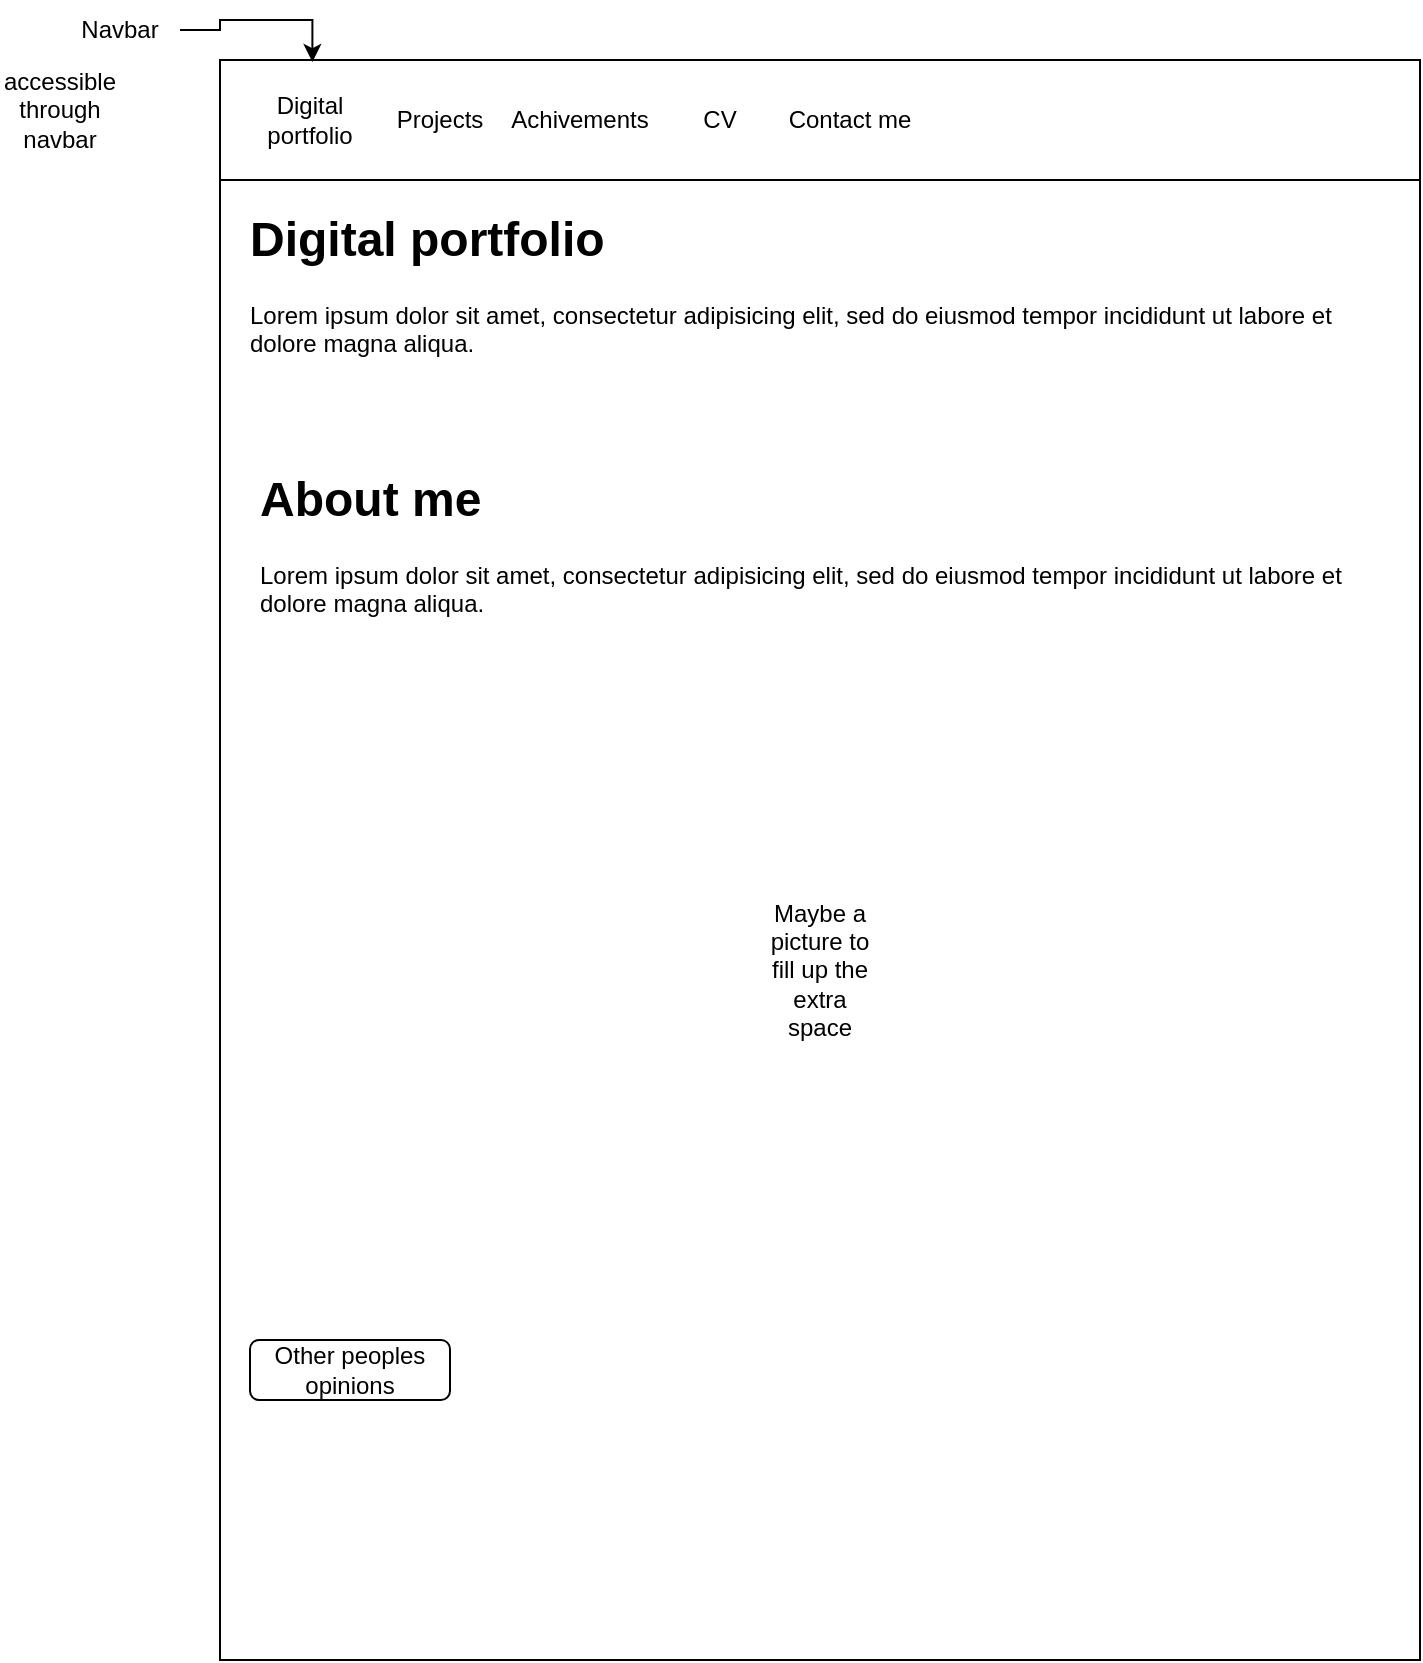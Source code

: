 <mxfile version="24.1.0" type="onedrive" pages="8">
  <diagram name="Home page" id="H0JFWsw6qyT5gd8sOpfj">
    <mxGraphModel grid="1" page="1" gridSize="10" guides="1" tooltips="1" connect="1" arrows="1" fold="1" pageScale="1" pageWidth="827" pageHeight="1169" math="0" shadow="0">
      <root>
        <mxCell id="0" />
        <mxCell id="1" parent="0" />
        <mxCell id="6fQOFusec5e5Vv1kCgWO-1" value="" style="rounded=0;whiteSpace=wrap;html=1;" vertex="1" parent="1">
          <mxGeometry x="120" y="40" width="600" height="800" as="geometry" />
        </mxCell>
        <mxCell id="6fQOFusec5e5Vv1kCgWO-2" value="" style="rounded=0;whiteSpace=wrap;html=1;" vertex="1" parent="1">
          <mxGeometry x="120" y="40" width="600" height="60" as="geometry" />
        </mxCell>
        <mxCell id="6fQOFusec5e5Vv1kCgWO-3" value="Navbar" style="text;html=1;align=center;verticalAlign=middle;whiteSpace=wrap;rounded=0;" vertex="1" parent="1">
          <mxGeometry x="40" y="10" width="60" height="30" as="geometry" />
        </mxCell>
        <mxCell id="6fQOFusec5e5Vv1kCgWO-4" style="edgeStyle=orthogonalEdgeStyle;rounded=0;orthogonalLoop=1;jettySize=auto;html=1;entryX=0.077;entryY=0.017;entryDx=0;entryDy=0;entryPerimeter=0;" edge="1" parent="1" source="6fQOFusec5e5Vv1kCgWO-3" target="6fQOFusec5e5Vv1kCgWO-2">
          <mxGeometry relative="1" as="geometry" />
        </mxCell>
        <mxCell id="6fQOFusec5e5Vv1kCgWO-5" value="Digital portfolio" style="text;html=1;align=center;verticalAlign=middle;whiteSpace=wrap;rounded=0;" vertex="1" parent="1">
          <mxGeometry x="130" y="50" width="70" height="40" as="geometry" />
        </mxCell>
        <mxCell id="6fQOFusec5e5Vv1kCgWO-6" value="Projects" style="text;html=1;align=center;verticalAlign=middle;whiteSpace=wrap;rounded=0;" vertex="1" parent="1">
          <mxGeometry x="200" y="55" width="60" height="30" as="geometry" />
        </mxCell>
        <mxCell id="6fQOFusec5e5Vv1kCgWO-7" value="&lt;h1&gt;Digital portfolio&lt;/h1&gt;&lt;p&gt;Lorem ipsum dolor sit amet, consectetur adipisicing elit, sed do eiusmod tempor incididunt ut labore et dolore magna aliqua.&lt;/p&gt;" style="text;html=1;spacing=5;spacingTop=-20;whiteSpace=wrap;overflow=hidden;rounded=0;" vertex="1" parent="1">
          <mxGeometry x="130" y="110" width="580" height="80" as="geometry" />
        </mxCell>
        <mxCell id="6fQOFusec5e5Vv1kCgWO-8" value="&lt;h1&gt;About me&lt;/h1&gt;&lt;p&gt;Lorem ipsum dolor sit amet, consectetur adipisicing elit, sed do eiusmod tempor incididunt ut labore et dolore magna aliqua.&lt;/p&gt;" style="text;html=1;spacing=5;spacingTop=-20;whiteSpace=wrap;overflow=hidden;rounded=0;" vertex="1" parent="1">
          <mxGeometry x="135" y="240" width="565" height="590" as="geometry" />
        </mxCell>
        <mxCell id="6fQOFusec5e5Vv1kCgWO-9" value="Achivements" style="text;html=1;align=center;verticalAlign=middle;whiteSpace=wrap;rounded=0;" vertex="1" parent="1">
          <mxGeometry x="270" y="55" width="60" height="30" as="geometry" />
        </mxCell>
        <mxCell id="6fQOFusec5e5Vv1kCgWO-10" value="Maybe a picture to fill up the extra space" style="text;html=1;align=center;verticalAlign=middle;whiteSpace=wrap;rounded=0;" vertex="1" parent="1">
          <mxGeometry x="390" y="480" width="60" height="30" as="geometry" />
        </mxCell>
        <mxCell id="z0rmG5PM2gisZ1jMdwMb-1" value="accessible through navbar" style="text;html=1;align=center;verticalAlign=middle;whiteSpace=wrap;rounded=0;" vertex="1" parent="1">
          <mxGeometry x="10" y="50" width="60" height="30" as="geometry" />
        </mxCell>
        <mxCell id="pJcz4lizD-A123Z8QX_6-1" value="CV" style="text;html=1;align=center;verticalAlign=middle;whiteSpace=wrap;rounded=0;" vertex="1" parent="1">
          <mxGeometry x="340" y="55" width="60" height="30" as="geometry" />
        </mxCell>
        <mxCell id="pJcz4lizD-A123Z8QX_6-3" value="Contact me" style="text;html=1;align=center;verticalAlign=middle;whiteSpace=wrap;rounded=0;" vertex="1" parent="1">
          <mxGeometry x="400" y="55" width="70" height="30" as="geometry" />
        </mxCell>
        <mxCell id="4WYHtfciX5y88jkFNJDa-1" value="Other peoples opinions" style="rounded=1;whiteSpace=wrap;html=1;" vertex="1" parent="1">
          <mxGeometry x="135" y="680" width="100" height="30" as="geometry" />
        </mxCell>
      </root>
    </mxGraphModel>
  </diagram>
  <diagram id="7B4Ri-TWpkeckjfqWmYm" name="Projects">
    <mxGraphModel grid="1" page="1" gridSize="10" guides="1" tooltips="1" connect="1" arrows="1" fold="1" pageScale="1" pageWidth="827" pageHeight="1169" math="0" shadow="0">
      <root>
        <mxCell id="0" />
        <mxCell id="1" parent="0" />
        <mxCell id="HNWELWuDXzUBdMOrHu-V-1" value="" style="rounded=0;whiteSpace=wrap;html=1;" vertex="1" parent="1">
          <mxGeometry x="120" y="40" width="600" height="800" as="geometry" />
        </mxCell>
        <mxCell id="HNWELWuDXzUBdMOrHu-V-2" value="" style="rounded=0;whiteSpace=wrap;html=1;" vertex="1" parent="1">
          <mxGeometry x="120" y="40" width="600" height="60" as="geometry" />
        </mxCell>
        <mxCell id="HNWELWuDXzUBdMOrHu-V-3" value="Digital portfolio" style="text;html=1;align=center;verticalAlign=middle;whiteSpace=wrap;rounded=0;" vertex="1" parent="1">
          <mxGeometry x="130" y="50" width="70" height="40" as="geometry" />
        </mxCell>
        <mxCell id="HNWELWuDXzUBdMOrHu-V-4" value="Projects" style="text;html=1;align=center;verticalAlign=middle;whiteSpace=wrap;rounded=0;" vertex="1" parent="1">
          <mxGeometry x="200" y="55" width="60" height="30" as="geometry" />
        </mxCell>
        <mxCell id="HNWELWuDXzUBdMOrHu-V-7" value="Achivements" style="text;html=1;align=center;verticalAlign=middle;whiteSpace=wrap;rounded=0;" vertex="1" parent="1">
          <mxGeometry x="270" y="55" width="60" height="30" as="geometry" />
        </mxCell>
        <mxCell id="HNWELWuDXzUBdMOrHu-V-8" value="&lt;h1&gt;Projects&lt;/h1&gt;&lt;p&gt;Lorem ipsum dolor sit amet, consectetur adipisicing elit, sed do eiusmod tempor incididunt ut labore et dolore magna aliqua.&lt;/p&gt;" style="text;html=1;spacing=5;spacingTop=-20;whiteSpace=wrap;overflow=hidden;rounded=0;" vertex="1" parent="1">
          <mxGeometry x="130" y="110" width="580" height="120" as="geometry" />
        </mxCell>
        <mxCell id="HNWELWuDXzUBdMOrHu-V-10" value="list of projects" style="rounded=0;whiteSpace=wrap;html=1;" vertex="1" parent="1">
          <mxGeometry x="130" y="200" width="580" height="190" as="geometry" />
        </mxCell>
        <mxCell id="HNWELWuDXzUBdMOrHu-V-11" value="&lt;h1&gt;Previous projects&lt;/h1&gt;&lt;p&gt;Lorem ipsum dolor sit amet, consectetur adipisicing elit, sed do eiusmod tempor incididunt ut labore et dolore magna aliqua.&lt;/p&gt;" style="text;html=1;spacing=5;spacingTop=-20;whiteSpace=wrap;overflow=hidden;rounded=0;" vertex="1" parent="1">
          <mxGeometry x="130" y="400" width="580" height="120" as="geometry" />
        </mxCell>
        <mxCell id="HNWELWuDXzUBdMOrHu-V-12" value="list of previous projects" style="rounded=0;whiteSpace=wrap;html=1;" vertex="1" parent="1">
          <mxGeometry x="130" y="490" width="580" height="190" as="geometry" />
        </mxCell>
        <mxCell id="HNWELWuDXzUBdMOrHu-V-13" value="Other things i have done" style="rounded=1;whiteSpace=wrap;html=1;" vertex="1" parent="1">
          <mxGeometry x="130" y="700" width="110" height="40" as="geometry" />
        </mxCell>
        <mxCell id="oOk0__zEedUFGOvq3L6s-1" value="accessible through navbar" style="text;html=1;align=center;verticalAlign=middle;whiteSpace=wrap;rounded=0;" vertex="1" parent="1">
          <mxGeometry x="10" y="10" width="60" height="30" as="geometry" />
        </mxCell>
        <mxCell id="_iOm_htQO-yiUIlJLO6D-1" value="CV" style="text;html=1;align=center;verticalAlign=middle;whiteSpace=wrap;rounded=0;" vertex="1" parent="1">
          <mxGeometry x="340" y="55" width="60" height="30" as="geometry" />
        </mxCell>
        <mxCell id="_iOm_htQO-yiUIlJLO6D-2" value="Contact me" style="text;html=1;align=center;verticalAlign=middle;whiteSpace=wrap;rounded=0;" vertex="1" parent="1">
          <mxGeometry x="400" y="55" width="70" height="30" as="geometry" />
        </mxCell>
      </root>
    </mxGraphModel>
  </diagram>
  <diagram id="E25MrYj6uRg3F80asFBi" name="Achievements">
    <mxGraphModel grid="1" page="1" gridSize="10" guides="1" tooltips="1" connect="1" arrows="1" fold="1" pageScale="1" pageWidth="827" pageHeight="1169" math="0" shadow="0">
      <root>
        <mxCell id="0" />
        <mxCell id="1" parent="0" />
        <mxCell id="YNNf35UfLCYsJKJljjRa-1" value="" style="rounded=0;whiteSpace=wrap;html=1;" vertex="1" parent="1">
          <mxGeometry x="120" y="40" width="600" height="800" as="geometry" />
        </mxCell>
        <mxCell id="YNNf35UfLCYsJKJljjRa-2" value="" style="rounded=0;whiteSpace=wrap;html=1;" vertex="1" parent="1">
          <mxGeometry x="120" y="40" width="600" height="60" as="geometry" />
        </mxCell>
        <mxCell id="YNNf35UfLCYsJKJljjRa-3" value="Digital portfolio" style="text;html=1;align=center;verticalAlign=middle;whiteSpace=wrap;rounded=0;" vertex="1" parent="1">
          <mxGeometry x="130" y="50" width="70" height="40" as="geometry" />
        </mxCell>
        <mxCell id="YNNf35UfLCYsJKJljjRa-4" value="Projects" style="text;html=1;align=center;verticalAlign=middle;whiteSpace=wrap;rounded=0;" vertex="1" parent="1">
          <mxGeometry x="200" y="55" width="60" height="30" as="geometry" />
        </mxCell>
        <mxCell id="YNNf35UfLCYsJKJljjRa-7" value="Achievements" style="text;html=1;align=center;verticalAlign=middle;whiteSpace=wrap;rounded=0;" vertex="1" parent="1">
          <mxGeometry x="270" y="55" width="60" height="30" as="geometry" />
        </mxCell>
        <mxCell id="YNNf35UfLCYsJKJljjRa-8" value="&lt;h1&gt;Achievements&lt;/h1&gt;&lt;p&gt;Lorem ipsum dolor sit amet, consectetur adipisicing elit, sed do eiusmod tempor incididunt ut labore et dolore magna aliqua.&lt;/p&gt;" style="text;html=1;spacing=5;spacingTop=-20;whiteSpace=wrap;overflow=hidden;rounded=0;" vertex="1" parent="1">
          <mxGeometry x="130" y="110" width="580" height="80" as="geometry" />
        </mxCell>
        <mxCell id="YNNf35UfLCYsJKJljjRa-9" value="list of achievements?" style="rounded=0;whiteSpace=wrap;html=1;" vertex="1" parent="1">
          <mxGeometry x="130" y="200" width="580" height="200" as="geometry" />
        </mxCell>
        <mxCell id="YNNf35UfLCYsJKJljjRa-10" value="&lt;h1&gt;Best achievements&lt;/h1&gt;&lt;p&gt;Lorem ipsum dolor sit amet, consectetur adipisicing elit, sed do eiusmod tempor incididunt ut labore et dolore magna aliqua.&lt;/p&gt;" style="text;html=1;spacing=5;spacingTop=-20;whiteSpace=wrap;overflow=hidden;rounded=0;" vertex="1" parent="1">
          <mxGeometry x="130" y="410" width="580" height="90" as="geometry" />
        </mxCell>
        <mxCell id="YNNf35UfLCYsJKJljjRa-11" value="List of best achievements" style="rounded=0;whiteSpace=wrap;html=1;" vertex="1" parent="1">
          <mxGeometry x="130" y="500" width="300" height="330" as="geometry" />
        </mxCell>
        <mxCell id="YNNf35UfLCYsJKJljjRa-12" value="Photo to accommodate them" style="rounded=0;whiteSpace=wrap;html=1;" vertex="1" parent="1">
          <mxGeometry x="430" y="500" width="280" height="330" as="geometry" />
        </mxCell>
        <mxCell id="Df2kNoTLUnzHn91AGPmJ-1" value="accessible through navbar" style="text;html=1;align=center;verticalAlign=middle;whiteSpace=wrap;rounded=0;" vertex="1" parent="1">
          <mxGeometry x="10" y="10" width="60" height="30" as="geometry" />
        </mxCell>
        <mxCell id="SMtuCb2Jp1OeVl84U8Bg-1" value="CV" style="text;html=1;align=center;verticalAlign=middle;whiteSpace=wrap;rounded=0;" vertex="1" parent="1">
          <mxGeometry x="340" y="55" width="60" height="30" as="geometry" />
        </mxCell>
        <mxCell id="SMtuCb2Jp1OeVl84U8Bg-2" value="Contact me" style="text;html=1;align=center;verticalAlign=middle;whiteSpace=wrap;rounded=0;" vertex="1" parent="1">
          <mxGeometry x="400" y="55" width="70" height="30" as="geometry" />
        </mxCell>
      </root>
    </mxGraphModel>
  </diagram>
  <diagram id="shNT5wzNUzPD10DvMi2M" name="Others opinions">
    <mxGraphModel grid="1" page="1" gridSize="10" guides="1" tooltips="1" connect="1" arrows="1" fold="1" pageScale="1" pageWidth="827" pageHeight="1169" math="0" shadow="0">
      <root>
        <mxCell id="0" />
        <mxCell id="1" parent="0" />
        <mxCell id="klEsJGutoocKlbXs9BPt-1" value="" style="rounded=0;whiteSpace=wrap;html=1;" vertex="1" parent="1">
          <mxGeometry x="120" y="40" width="600" height="800" as="geometry" />
        </mxCell>
        <mxCell id="klEsJGutoocKlbXs9BPt-2" value="" style="rounded=0;whiteSpace=wrap;html=1;" vertex="1" parent="1">
          <mxGeometry x="120" y="40" width="600" height="60" as="geometry" />
        </mxCell>
        <mxCell id="klEsJGutoocKlbXs9BPt-3" value="Digital portfolio" style="text;html=1;align=center;verticalAlign=middle;whiteSpace=wrap;rounded=0;" vertex="1" parent="1">
          <mxGeometry x="130" y="50" width="70" height="40" as="geometry" />
        </mxCell>
        <mxCell id="klEsJGutoocKlbXs9BPt-4" value="Projects" style="text;html=1;align=center;verticalAlign=middle;whiteSpace=wrap;rounded=0;" vertex="1" parent="1">
          <mxGeometry x="200" y="55" width="60" height="30" as="geometry" />
        </mxCell>
        <mxCell id="klEsJGutoocKlbXs9BPt-7" value="Achivements" style="text;html=1;align=center;verticalAlign=middle;whiteSpace=wrap;rounded=0;" vertex="1" parent="1">
          <mxGeometry x="270" y="55" width="60" height="30" as="geometry" />
        </mxCell>
        <mxCell id="klEsJGutoocKlbXs9BPt-8" value="Accessible though home page about me section" style="text;html=1;align=center;verticalAlign=middle;whiteSpace=wrap;rounded=0;" vertex="1" parent="1">
          <mxGeometry x="10" y="40" width="60" height="30" as="geometry" />
        </mxCell>
        <mxCell id="klEsJGutoocKlbXs9BPt-9" value="&lt;h1&gt;Others opinions&lt;/h1&gt;&lt;p&gt;Lorem ipsum dolor sit amet, consectetur adipisicing elit, sed do eiusmod tempor incididunt ut labore et dolore magna aliqua.&lt;/p&gt;" style="text;html=1;spacing=5;spacingTop=-20;whiteSpace=wrap;overflow=hidden;rounded=0;" vertex="1" parent="1">
          <mxGeometry x="130" y="110" width="580" height="120" as="geometry" />
        </mxCell>
        <mxCell id="A1d80M58ALQzk7j1i1vq-1" value="CV" style="text;html=1;align=center;verticalAlign=middle;whiteSpace=wrap;rounded=0;" vertex="1" parent="1">
          <mxGeometry x="340" y="55" width="60" height="30" as="geometry" />
        </mxCell>
        <mxCell id="A1d80M58ALQzk7j1i1vq-2" value="Contact me" style="text;html=1;align=center;verticalAlign=middle;whiteSpace=wrap;rounded=0;" vertex="1" parent="1">
          <mxGeometry x="400" y="55" width="70" height="30" as="geometry" />
        </mxCell>
        <mxCell id="IOcWOS82kZU84J191ioJ-1" value="" style="rounded=0;whiteSpace=wrap;html=1;" vertex="1" parent="1">
          <mxGeometry x="130" y="210" width="580" height="620" as="geometry" />
        </mxCell>
        <mxCell id="MyJVzi7zvDxrogMsD30Q-1" value="(Insert name here)" style="rounded=0;whiteSpace=wrap;html=1;" vertex="1" parent="1">
          <mxGeometry x="140" y="230" width="90" height="90" as="geometry" />
        </mxCell>
        <mxCell id="MyJVzi7zvDxrogMsD30Q-2" value="Said that: (Whatever they said)" style="rounded=0;whiteSpace=wrap;html=1;" vertex="1" parent="1">
          <mxGeometry x="230" y="230" width="470" height="90" as="geometry" />
        </mxCell>
        <mxCell id="MyJVzi7zvDxrogMsD30Q-3" value="(Insert name here)" style="rounded=0;whiteSpace=wrap;html=1;" vertex="1" parent="1">
          <mxGeometry x="140" y="330" width="90" height="60" as="geometry" />
        </mxCell>
        <mxCell id="MyJVzi7zvDxrogMsD30Q-4" value="Said that: (Whatever they said)" style="rounded=0;whiteSpace=wrap;html=1;" vertex="1" parent="1">
          <mxGeometry x="230" y="330" width="470" height="60" as="geometry" />
        </mxCell>
        <mxCell id="MyJVzi7zvDxrogMsD30Q-5" value="(Insert name here)" style="rounded=0;whiteSpace=wrap;html=1;" vertex="1" parent="1">
          <mxGeometry x="140" y="400" width="90" height="60" as="geometry" />
        </mxCell>
        <mxCell id="MyJVzi7zvDxrogMsD30Q-6" value="Said that: (Whatever they said)" style="rounded=0;whiteSpace=wrap;html=1;" vertex="1" parent="1">
          <mxGeometry x="230" y="400" width="470" height="60" as="geometry" />
        </mxCell>
        <mxCell id="MyJVzi7zvDxrogMsD30Q-7" value="(Insert name here)" style="rounded=0;whiteSpace=wrap;html=1;" vertex="1" parent="1">
          <mxGeometry x="140" y="470" width="90" height="60" as="geometry" />
        </mxCell>
        <mxCell id="MyJVzi7zvDxrogMsD30Q-8" value="Said that: (Whatever they said)" style="rounded=0;whiteSpace=wrap;html=1;" vertex="1" parent="1">
          <mxGeometry x="230" y="470" width="470" height="60" as="geometry" />
        </mxCell>
        <mxCell id="MyJVzi7zvDxrogMsD30Q-9" value="(Insert name here)" style="rounded=0;whiteSpace=wrap;html=1;" vertex="1" parent="1">
          <mxGeometry x="140" y="540" width="90" height="60" as="geometry" />
        </mxCell>
        <mxCell id="MyJVzi7zvDxrogMsD30Q-10" value="Said that: (Whatever they said)" style="rounded=0;whiteSpace=wrap;html=1;" vertex="1" parent="1">
          <mxGeometry x="230" y="540" width="470" height="60" as="geometry" />
        </mxCell>
        <mxCell id="MyJVzi7zvDxrogMsD30Q-11" value="(Insert name here)" style="rounded=0;whiteSpace=wrap;html=1;" vertex="1" parent="1">
          <mxGeometry x="140" y="610" width="90" height="60" as="geometry" />
        </mxCell>
        <mxCell id="MyJVzi7zvDxrogMsD30Q-12" value="Said that: (Whatever they said)" style="rounded=0;whiteSpace=wrap;html=1;" vertex="1" parent="1">
          <mxGeometry x="230" y="610" width="470" height="60" as="geometry" />
        </mxCell>
        <mxCell id="MyJVzi7zvDxrogMsD30Q-13" value="(Insert name here)" style="rounded=0;whiteSpace=wrap;html=1;" vertex="1" parent="1">
          <mxGeometry x="140" y="680" width="90" height="60" as="geometry" />
        </mxCell>
        <mxCell id="MyJVzi7zvDxrogMsD30Q-14" value="Said that: (Whatever they said)" style="rounded=0;whiteSpace=wrap;html=1;" vertex="1" parent="1">
          <mxGeometry x="230" y="680" width="470" height="60" as="geometry" />
        </mxCell>
        <mxCell id="MyJVzi7zvDxrogMsD30Q-15" value="(Insert name here)" style="rounded=0;whiteSpace=wrap;html=1;" vertex="1" parent="1">
          <mxGeometry x="140" y="750" width="90" height="60" as="geometry" />
        </mxCell>
        <mxCell id="MyJVzi7zvDxrogMsD30Q-16" value="Said that: (Whatever they said)" style="rounded=0;whiteSpace=wrap;html=1;" vertex="1" parent="1">
          <mxGeometry x="230" y="750" width="470" height="60" as="geometry" />
        </mxCell>
        <mxCell id="MyJVzi7zvDxrogMsD30Q-17" value="Size of text boxes may differ" style="text;html=1;align=center;verticalAlign=middle;whiteSpace=wrap;rounded=0;fontSize=16;" vertex="1" parent="1">
          <mxGeometry x="40" y="415" width="60" height="30" as="geometry" />
        </mxCell>
      </root>
    </mxGraphModel>
  </diagram>
  <diagram id="m0AlB-9DRk82bGDBVhSX" name="Core skills">
    <mxGraphModel grid="1" page="1" gridSize="10" guides="1" tooltips="1" connect="1" arrows="1" fold="1" pageScale="1" pageWidth="827" pageHeight="1169" math="0" shadow="0">
      <root>
        <mxCell id="0" />
        <mxCell id="1" parent="0" />
        <mxCell id="XEKGnTLU4d9WvcAFb3hQ-1" value="" style="rounded=0;whiteSpace=wrap;html=1;" vertex="1" parent="1">
          <mxGeometry x="120" y="40" width="600" height="800" as="geometry" />
        </mxCell>
        <mxCell id="XEKGnTLU4d9WvcAFb3hQ-2" value="" style="rounded=0;whiteSpace=wrap;html=1;" vertex="1" parent="1">
          <mxGeometry x="120" y="40" width="600" height="60" as="geometry" />
        </mxCell>
        <mxCell id="XEKGnTLU4d9WvcAFb3hQ-3" value="Digital portfolio" style="text;html=1;align=center;verticalAlign=middle;whiteSpace=wrap;rounded=0;" vertex="1" parent="1">
          <mxGeometry x="130" y="50" width="70" height="40" as="geometry" />
        </mxCell>
        <mxCell id="XEKGnTLU4d9WvcAFb3hQ-4" value="Projects" style="text;html=1;align=center;verticalAlign=middle;whiteSpace=wrap;rounded=0;" vertex="1" parent="1">
          <mxGeometry x="200" y="55" width="60" height="30" as="geometry" />
        </mxCell>
        <mxCell id="XEKGnTLU4d9WvcAFb3hQ-7" value="Achivements" style="text;html=1;align=center;verticalAlign=middle;whiteSpace=wrap;rounded=0;" vertex="1" parent="1">
          <mxGeometry x="270" y="55" width="60" height="30" as="geometry" />
        </mxCell>
        <mxCell id="o_EvZjegwon94S4_urSA-1" value="&lt;h1&gt;Core skills&lt;/h1&gt;&lt;p&gt;Lorem ipsum dolor sit amet, consectetur adipisicing elit, sed do eiusmod tempor incididunt ut labore et dolore magna aliqua.&lt;/p&gt;" style="text;html=1;spacing=5;spacingTop=-20;whiteSpace=wrap;overflow=hidden;rounded=0;" vertex="1" parent="1">
          <mxGeometry x="130" y="110" width="580" height="120" as="geometry" />
        </mxCell>
        <mxCell id="o_EvZjegwon94S4_urSA-3" value="Accessible through cv?" style="text;html=1;align=center;verticalAlign=middle;whiteSpace=wrap;rounded=0;" vertex="1" parent="1">
          <mxGeometry y="10" width="60" height="30" as="geometry" />
        </mxCell>
        <mxCell id="m5YFXIUIIYM-dcigV93C-1" value="CV" style="text;html=1;align=center;verticalAlign=middle;whiteSpace=wrap;rounded=0;" vertex="1" parent="1">
          <mxGeometry x="340" y="55" width="60" height="30" as="geometry" />
        </mxCell>
        <mxCell id="m5YFXIUIIYM-dcigV93C-2" value="Contact me" style="text;html=1;align=center;verticalAlign=middle;whiteSpace=wrap;rounded=0;" vertex="1" parent="1">
          <mxGeometry x="400" y="55" width="70" height="30" as="geometry" />
        </mxCell>
        <mxCell id="wGz0R4BbOjAfhSsDL1Lm-1" value="will this be changed last second? almost absolutely&amp;nbsp;" style="text;html=1;align=center;verticalAlign=middle;whiteSpace=wrap;rounded=0;" vertex="1" parent="1">
          <mxGeometry y="110" width="60" height="30" as="geometry" />
        </mxCell>
        <mxCell id="H6BUJspIf5dYYhaLBD89-1" value="" style="rounded=0;whiteSpace=wrap;html=1;" vertex="1" parent="1">
          <mxGeometry x="130" y="200" width="240" height="630" as="geometry" />
        </mxCell>
        <mxCell id="H6BUJspIf5dYYhaLBD89-2" value="" style="rounded=0;whiteSpace=wrap;html=1;" vertex="1" parent="1">
          <mxGeometry x="380" y="200" width="330" height="630" as="geometry" />
        </mxCell>
        <mxCell id="H6BUJspIf5dYYhaLBD89-3" value="(Core skill)" style="rounded=0;whiteSpace=wrap;html=1;" vertex="1" parent="1">
          <mxGeometry x="140" y="210" width="220" height="60" as="geometry" />
        </mxCell>
        <mxCell id="H6BUJspIf5dYYhaLBD89-4" value="(Some kind of evidence of this)" style="rounded=0;whiteSpace=wrap;html=1;" vertex="1" parent="1">
          <mxGeometry x="390" y="210" width="310" height="60" as="geometry" />
        </mxCell>
        <mxCell id="H6BUJspIf5dYYhaLBD89-5" value="(Core skill)" style="rounded=0;whiteSpace=wrap;html=1;" vertex="1" parent="1">
          <mxGeometry x="140" y="280" width="220" height="60" as="geometry" />
        </mxCell>
        <mxCell id="H6BUJspIf5dYYhaLBD89-6" value="(Some kind of evidence of this)" style="rounded=0;whiteSpace=wrap;html=1;" vertex="1" parent="1">
          <mxGeometry x="390" y="280" width="310" height="60" as="geometry" />
        </mxCell>
        <mxCell id="H6BUJspIf5dYYhaLBD89-7" value="(Core skill)" style="rounded=0;whiteSpace=wrap;html=1;" vertex="1" parent="1">
          <mxGeometry x="140" y="350" width="220" height="60" as="geometry" />
        </mxCell>
        <mxCell id="H6BUJspIf5dYYhaLBD89-8" value="(Some kind of evidence of this)" style="rounded=0;whiteSpace=wrap;html=1;" vertex="1" parent="1">
          <mxGeometry x="390" y="350" width="310" height="60" as="geometry" />
        </mxCell>
        <mxCell id="H6BUJspIf5dYYhaLBD89-9" value="(Core skill)" style="rounded=0;whiteSpace=wrap;html=1;" vertex="1" parent="1">
          <mxGeometry x="140" y="420" width="220" height="60" as="geometry" />
        </mxCell>
        <mxCell id="H6BUJspIf5dYYhaLBD89-10" value="(Some kind of evidence of this)" style="rounded=0;whiteSpace=wrap;html=1;" vertex="1" parent="1">
          <mxGeometry x="390" y="420" width="310" height="60" as="geometry" />
        </mxCell>
        <mxCell id="H6BUJspIf5dYYhaLBD89-11" value="(Core skill)" style="rounded=0;whiteSpace=wrap;html=1;" vertex="1" parent="1">
          <mxGeometry x="140" y="490" width="220" height="60" as="geometry" />
        </mxCell>
        <mxCell id="H6BUJspIf5dYYhaLBD89-12" value="(Some kind of evidence of this)" style="rounded=0;whiteSpace=wrap;html=1;" vertex="1" parent="1">
          <mxGeometry x="390" y="490" width="310" height="60" as="geometry" />
        </mxCell>
        <mxCell id="H6BUJspIf5dYYhaLBD89-13" value="(Core skill)" style="rounded=0;whiteSpace=wrap;html=1;" vertex="1" parent="1">
          <mxGeometry x="140" y="560" width="220" height="60" as="geometry" />
        </mxCell>
        <mxCell id="H6BUJspIf5dYYhaLBD89-14" value="(Some kind of evidence of this)" style="rounded=0;whiteSpace=wrap;html=1;" vertex="1" parent="1">
          <mxGeometry x="390" y="560" width="310" height="60" as="geometry" />
        </mxCell>
        <mxCell id="H6BUJspIf5dYYhaLBD89-15" value="(Core skill)" style="rounded=0;whiteSpace=wrap;html=1;" vertex="1" parent="1">
          <mxGeometry x="140" y="630" width="220" height="60" as="geometry" />
        </mxCell>
        <mxCell id="H6BUJspIf5dYYhaLBD89-16" value="(Some kind of evidence of this)" style="rounded=0;whiteSpace=wrap;html=1;" vertex="1" parent="1">
          <mxGeometry x="390" y="630" width="310" height="60" as="geometry" />
        </mxCell>
        <mxCell id="H6BUJspIf5dYYhaLBD89-17" value="(Core skill)" style="rounded=0;whiteSpace=wrap;html=1;" vertex="1" parent="1">
          <mxGeometry x="140" y="700" width="220" height="60" as="geometry" />
        </mxCell>
        <mxCell id="H6BUJspIf5dYYhaLBD89-18" value="(Some kind of evidence of this)" style="rounded=0;whiteSpace=wrap;html=1;" vertex="1" parent="1">
          <mxGeometry x="390" y="700" width="310" height="60" as="geometry" />
        </mxCell>
        <mxCell id="H6BUJspIf5dYYhaLBD89-19" value="(Core skill)" style="rounded=0;whiteSpace=wrap;html=1;" vertex="1" parent="1">
          <mxGeometry x="140" y="770" width="220" height="60" as="geometry" />
        </mxCell>
        <mxCell id="H6BUJspIf5dYYhaLBD89-20" value="(Some kind of evidence of this)" style="rounded=0;whiteSpace=wrap;html=1;" vertex="1" parent="1">
          <mxGeometry x="390" y="770" width="310" height="60" as="geometry" />
        </mxCell>
        <mxCell id="H6BUJspIf5dYYhaLBD89-21" value="Size of text box may differ" style="text;html=1;align=center;verticalAlign=middle;whiteSpace=wrap;rounded=0;fontSize=16;" vertex="1" parent="1">
          <mxGeometry x="40" y="365" width="60" height="30" as="geometry" />
        </mxCell>
      </root>
    </mxGraphModel>
  </diagram>
  <diagram id="UbvHFJxe0jmO7qjIb6pz" name="Other things i have done">
    <mxGraphModel grid="1" page="1" gridSize="10" guides="1" tooltips="1" connect="1" arrows="1" fold="1" pageScale="1" pageWidth="827" pageHeight="1169" math="0" shadow="0">
      <root>
        <mxCell id="0" />
        <mxCell id="1" parent="0" />
        <mxCell id="qCLyNDriuakCEk7PTw4S-1" value="" style="rounded=0;whiteSpace=wrap;html=1;" vertex="1" parent="1">
          <mxGeometry x="120" y="40" width="600" height="800" as="geometry" />
        </mxCell>
        <mxCell id="qCLyNDriuakCEk7PTw4S-2" value="" style="rounded=0;whiteSpace=wrap;html=1;" vertex="1" parent="1">
          <mxGeometry x="120" y="40" width="600" height="60" as="geometry" />
        </mxCell>
        <mxCell id="qCLyNDriuakCEk7PTw4S-3" value="Digital portfolio" style="text;html=1;align=center;verticalAlign=middle;whiteSpace=wrap;rounded=0;" vertex="1" parent="1">
          <mxGeometry x="130" y="50" width="70" height="40" as="geometry" />
        </mxCell>
        <mxCell id="qCLyNDriuakCEk7PTw4S-4" value="Projects" style="text;html=1;align=center;verticalAlign=middle;whiteSpace=wrap;rounded=0;" vertex="1" parent="1">
          <mxGeometry x="200" y="55" width="60" height="30" as="geometry" />
        </mxCell>
        <mxCell id="qCLyNDriuakCEk7PTw4S-5" value="Achivements" style="text;html=1;align=center;verticalAlign=middle;whiteSpace=wrap;rounded=0;" vertex="1" parent="1">
          <mxGeometry x="270" y="55" width="60" height="30" as="geometry" />
        </mxCell>
        <mxCell id="qCLyNDriuakCEk7PTw4S-8" value="&lt;h1&gt;Personal projects&lt;/h1&gt;&lt;p&gt;Lorem ipsum dolor sit amet, consectetur adipisicing elit, sed do eiusmod tempor incididunt ut labore et dolore magna aliqua.&lt;/p&gt;" style="text;html=1;spacing=5;spacingTop=-20;whiteSpace=wrap;overflow=hidden;rounded=0;" vertex="1" parent="1">
          <mxGeometry x="130" y="110" width="580" height="120" as="geometry" />
        </mxCell>
        <mxCell id="qCLyNDriuakCEk7PTw4S-9" value="Accessible through projects" style="text;html=1;align=center;verticalAlign=middle;whiteSpace=wrap;rounded=0;" vertex="1" parent="1">
          <mxGeometry y="10" width="60" height="30" as="geometry" />
        </mxCell>
        <mxCell id="qCLyNDriuakCEk7PTw4S-10" value="" style="rounded=0;whiteSpace=wrap;html=1;" vertex="1" parent="1">
          <mxGeometry x="130" y="200" width="580" height="630" as="geometry" />
        </mxCell>
        <mxCell id="RT8cWnS1_gCI2u3ER6FX-1" value="CV" style="text;html=1;align=center;verticalAlign=middle;whiteSpace=wrap;rounded=0;" vertex="1" parent="1">
          <mxGeometry x="340" y="55" width="60" height="30" as="geometry" />
        </mxCell>
        <mxCell id="RT8cWnS1_gCI2u3ER6FX-2" value="Contact me" style="text;html=1;align=center;verticalAlign=middle;whiteSpace=wrap;rounded=0;" vertex="1" parent="1">
          <mxGeometry x="400" y="55" width="70" height="30" as="geometry" />
        </mxCell>
        <mxCell id="ySvhkW2HxjrpRxv2TDcn-1" value="(Project name)" style="rounded=0;whiteSpace=wrap;html=1;" vertex="1" parent="1">
          <mxGeometry x="140" y="210" width="120" height="130" as="geometry" />
        </mxCell>
        <mxCell id="ySvhkW2HxjrpRxv2TDcn-2" value="(Something relating to that project)" style="rounded=0;whiteSpace=wrap;html=1;" vertex="1" parent="1">
          <mxGeometry x="260" y="210" width="440" height="130" as="geometry" />
        </mxCell>
        <mxCell id="ySvhkW2HxjrpRxv2TDcn-3" value="(Project name)" style="rounded=0;whiteSpace=wrap;html=1;" vertex="1" parent="1">
          <mxGeometry x="140" y="350" width="120" height="130" as="geometry" />
        </mxCell>
        <mxCell id="ySvhkW2HxjrpRxv2TDcn-4" value="(Something relating to that project)" style="rounded=0;whiteSpace=wrap;html=1;" vertex="1" parent="1">
          <mxGeometry x="260" y="350" width="440" height="130" as="geometry" />
        </mxCell>
        <mxCell id="ySvhkW2HxjrpRxv2TDcn-5" value="(Project name)" style="rounded=0;whiteSpace=wrap;html=1;" vertex="1" parent="1">
          <mxGeometry x="140" y="490" width="120" height="130" as="geometry" />
        </mxCell>
        <mxCell id="ySvhkW2HxjrpRxv2TDcn-6" value="(Something relating to that project)" style="rounded=0;whiteSpace=wrap;html=1;" vertex="1" parent="1">
          <mxGeometry x="260" y="490" width="440" height="130" as="geometry" />
        </mxCell>
        <mxCell id="ySvhkW2HxjrpRxv2TDcn-7" value="(Project name)" style="rounded=0;whiteSpace=wrap;html=1;" vertex="1" parent="1">
          <mxGeometry x="140" y="630" width="120" height="130" as="geometry" />
        </mxCell>
        <mxCell id="ySvhkW2HxjrpRxv2TDcn-8" value="(Something relating to that project)" style="rounded=0;whiteSpace=wrap;html=1;" vertex="1" parent="1">
          <mxGeometry x="260" y="630" width="440" height="130" as="geometry" />
        </mxCell>
      </root>
    </mxGraphModel>
  </diagram>
  <diagram id="ic_9lpGX4kvAksGVf20a" name="CV">
    <mxGraphModel grid="1" page="1" gridSize="10" guides="1" tooltips="1" connect="1" arrows="1" fold="1" pageScale="1" pageWidth="827" pageHeight="1169" math="0" shadow="0">
      <root>
        <mxCell id="0" />
        <mxCell id="1" parent="0" />
        <mxCell id="2VxTKmt2bGlYjeaN2YsH-1" value="" style="rounded=0;whiteSpace=wrap;html=1;" vertex="1" parent="1">
          <mxGeometry x="120" y="40" width="600" height="800" as="geometry" />
        </mxCell>
        <mxCell id="2VxTKmt2bGlYjeaN2YsH-2" value="" style="rounded=0;whiteSpace=wrap;html=1;" vertex="1" parent="1">
          <mxGeometry x="120" y="40" width="600" height="60" as="geometry" />
        </mxCell>
        <mxCell id="2VxTKmt2bGlYjeaN2YsH-3" value="Digital portfolio" style="text;html=1;align=center;verticalAlign=middle;whiteSpace=wrap;rounded=0;" vertex="1" parent="1">
          <mxGeometry x="130" y="50" width="70" height="40" as="geometry" />
        </mxCell>
        <mxCell id="2VxTKmt2bGlYjeaN2YsH-4" value="Projects" style="text;html=1;align=center;verticalAlign=middle;whiteSpace=wrap;rounded=0;" vertex="1" parent="1">
          <mxGeometry x="200" y="55" width="60" height="30" as="geometry" />
        </mxCell>
        <mxCell id="2VxTKmt2bGlYjeaN2YsH-5" value="Achivements" style="text;html=1;align=center;verticalAlign=middle;whiteSpace=wrap;rounded=0;" vertex="1" parent="1">
          <mxGeometry x="270" y="55" width="60" height="30" as="geometry" />
        </mxCell>
        <mxCell id="bYXMOuWBxN27fxFv2PMO-1" value="CV" style="text;html=1;align=center;verticalAlign=middle;whiteSpace=wrap;rounded=0;" vertex="1" parent="1">
          <mxGeometry x="340" y="55" width="60" height="30" as="geometry" />
        </mxCell>
        <mxCell id="bYXMOuWBxN27fxFv2PMO-2" value="Contact me" style="text;html=1;align=center;verticalAlign=middle;whiteSpace=wrap;rounded=0;" vertex="1" parent="1">
          <mxGeometry x="400" y="55" width="70" height="30" as="geometry" />
        </mxCell>
        <mxCell id="bYXMOuWBxN27fxFv2PMO-3" value="Accessible though navbar" style="text;html=1;align=center;verticalAlign=middle;whiteSpace=wrap;rounded=0;" vertex="1" parent="1">
          <mxGeometry y="10" width="60" height="30" as="geometry" />
        </mxCell>
        <mxCell id="AcRgSNhNQ8S5ho1t3aDV-1" value="&lt;h1&gt;CV&lt;/h1&gt;&lt;p&gt;Lorem ipsum dolor sit amet, consectetur adipisicing elit, sed do eiusmod tempor incididunt ut labore et dolore magna aliqua.&lt;/p&gt;" style="text;html=1;spacing=5;spacingTop=-20;whiteSpace=wrap;overflow=hidden;rounded=0;" vertex="1" parent="1">
          <mxGeometry x="130" y="110" width="580" height="90" as="geometry" />
        </mxCell>
        <mxCell id="AcRgSNhNQ8S5ho1t3aDV-2" value="Picture of my cv" style="text;html=1;align=center;verticalAlign=middle;whiteSpace=wrap;rounded=0;" vertex="1" parent="1">
          <mxGeometry x="384" y="425" width="60" height="30" as="geometry" />
        </mxCell>
      </root>
    </mxGraphModel>
  </diagram>
  <diagram id="AXPOGVZEgq-qcRQuPKP_" name="Contact me">
    <mxGraphModel grid="1" page="1" gridSize="10" guides="1" tooltips="1" connect="1" arrows="1" fold="1" pageScale="1" pageWidth="827" pageHeight="1169" math="0" shadow="0">
      <root>
        <mxCell id="0" />
        <mxCell id="1" parent="0" />
        <mxCell id="uU00DdEF4VrTWO1LTUA_-1" value="" style="rounded=0;whiteSpace=wrap;html=1;" vertex="1" parent="1">
          <mxGeometry x="120" y="40" width="600" height="800" as="geometry" />
        </mxCell>
        <mxCell id="uU00DdEF4VrTWO1LTUA_-2" value="" style="rounded=0;whiteSpace=wrap;html=1;" vertex="1" parent="1">
          <mxGeometry x="120" y="40" width="600" height="60" as="geometry" />
        </mxCell>
        <mxCell id="uU00DdEF4VrTWO1LTUA_-3" value="Digital portfolio" style="text;html=1;align=center;verticalAlign=middle;whiteSpace=wrap;rounded=0;" vertex="1" parent="1">
          <mxGeometry x="130" y="50" width="70" height="40" as="geometry" />
        </mxCell>
        <mxCell id="uU00DdEF4VrTWO1LTUA_-4" value="Projects" style="text;html=1;align=center;verticalAlign=middle;whiteSpace=wrap;rounded=0;" vertex="1" parent="1">
          <mxGeometry x="200" y="55" width="60" height="30" as="geometry" />
        </mxCell>
        <mxCell id="uU00DdEF4VrTWO1LTUA_-5" value="Achivements" style="text;html=1;align=center;verticalAlign=middle;whiteSpace=wrap;rounded=0;" vertex="1" parent="1">
          <mxGeometry x="270" y="55" width="60" height="30" as="geometry" />
        </mxCell>
        <mxCell id="uU00DdEF4VrTWO1LTUA_-8" value="CV" style="text;html=1;align=center;verticalAlign=middle;whiteSpace=wrap;rounded=0;" vertex="1" parent="1">
          <mxGeometry x="340" y="55" width="60" height="30" as="geometry" />
        </mxCell>
        <mxCell id="uU00DdEF4VrTWO1LTUA_-9" value="Contact me" style="text;html=1;align=center;verticalAlign=middle;whiteSpace=wrap;rounded=0;" vertex="1" parent="1">
          <mxGeometry x="400" y="55" width="70" height="30" as="geometry" />
        </mxCell>
        <mxCell id="uU00DdEF4VrTWO1LTUA_-10" value="&lt;h1&gt;Contact me&lt;/h1&gt;&lt;p&gt;Lorem ipsum dolor sit amet, consectetur adipisicing elit, sed do eiusmod tempor incididunt ut labore et dolore magna aliqua.&lt;/p&gt;" style="text;html=1;spacing=5;spacingTop=-20;whiteSpace=wrap;overflow=hidden;rounded=0;" vertex="1" parent="1">
          <mxGeometry x="130" y="110" width="580" height="120" as="geometry" />
        </mxCell>
        <mxCell id="uU00DdEF4VrTWO1LTUA_-11" value="Accessible through navbar" style="text;html=1;align=center;verticalAlign=middle;whiteSpace=wrap;rounded=0;" vertex="1" parent="1">
          <mxGeometry y="10" width="60" height="30" as="geometry" />
        </mxCell>
        <mxCell id="uU00DdEF4VrTWO1LTUA_-12" value="" style="rounded=0;whiteSpace=wrap;html=1;" vertex="1" parent="1">
          <mxGeometry x="130" y="200" width="580" height="480" as="geometry" />
        </mxCell>
        <mxCell id="uU00DdEF4VrTWO1LTUA_-14" style="edgeStyle=orthogonalEdgeStyle;rounded=0;orthogonalLoop=1;jettySize=auto;html=1;" edge="1" parent="1" source="uU00DdEF4VrTWO1LTUA_-13">
          <mxGeometry relative="1" as="geometry">
            <mxPoint x="110" y="235" as="targetPoint" />
          </mxGeometry>
        </mxCell>
        <mxCell id="uU00DdEF4VrTWO1LTUA_-13" value="form" style="text;html=1;align=center;verticalAlign=middle;whiteSpace=wrap;rounded=0;" vertex="1" parent="1">
          <mxGeometry x="10" y="220" width="60" height="30" as="geometry" />
        </mxCell>
        <mxCell id="uU00DdEF4VrTWO1LTUA_-15" value="Name:" style="text;html=1;align=center;verticalAlign=middle;whiteSpace=wrap;rounded=0;" vertex="1" parent="1">
          <mxGeometry x="140" y="220" width="60" height="30" as="geometry" />
        </mxCell>
        <mxCell id="uU00DdEF4VrTWO1LTUA_-16" value="" style="rounded=0;whiteSpace=wrap;html=1;" vertex="1" parent="1">
          <mxGeometry x="200" y="220" width="200" height="30" as="geometry" />
        </mxCell>
        <mxCell id="uU00DdEF4VrTWO1LTUA_-17" value="Reason for contacting:" style="text;html=1;align=center;verticalAlign=middle;whiteSpace=wrap;rounded=0;" vertex="1" parent="1">
          <mxGeometry x="140" y="270" width="70" height="30" as="geometry" />
        </mxCell>
        <mxCell id="uU00DdEF4VrTWO1LTUA_-18" value="" style="rounded=0;whiteSpace=wrap;html=1;" vertex="1" parent="1">
          <mxGeometry x="214" y="270" width="200" height="30" as="geometry" />
        </mxCell>
        <mxCell id="uU00DdEF4VrTWO1LTUA_-19" value="Message:" style="text;html=1;align=center;verticalAlign=middle;whiteSpace=wrap;rounded=0;" vertex="1" parent="1">
          <mxGeometry x="135" y="310" width="60" height="30" as="geometry" />
        </mxCell>
        <mxCell id="uU00DdEF4VrTWO1LTUA_-20" value="" style="rounded=0;whiteSpace=wrap;html=1;" vertex="1" parent="1">
          <mxGeometry x="140" y="340" width="560" height="270" as="geometry" />
        </mxCell>
        <mxCell id="uU00DdEF4VrTWO1LTUA_-21" value="Submit" style="rounded=1;whiteSpace=wrap;html=1;" vertex="1" parent="1">
          <mxGeometry x="140" y="620" width="100" height="30" as="geometry" />
        </mxCell>
        <mxCell id="uU00DdEF4VrTWO1LTUA_-22" value="Alternatively you can contact me via phone and email&amp;nbsp;" style="text;html=1;align=center;verticalAlign=middle;whiteSpace=wrap;rounded=0;" vertex="1" parent="1">
          <mxGeometry x="130" y="700" width="200" height="30" as="geometry" />
        </mxCell>
        <mxCell id="uU00DdEF4VrTWO1LTUA_-23" value="Phone number: 555555555" style="text;html=1;align=center;verticalAlign=middle;whiteSpace=wrap;rounded=0;" vertex="1" parent="1">
          <mxGeometry x="130" y="740" width="180" height="30" as="geometry" />
        </mxCell>
        <mxCell id="uU00DdEF4VrTWO1LTUA_-24" value="Email: Pleaseno@pleaseno.com" style="text;html=1;align=center;verticalAlign=middle;whiteSpace=wrap;rounded=0;" vertex="1" parent="1">
          <mxGeometry x="140" y="780" width="180" height="30" as="geometry" />
        </mxCell>
      </root>
    </mxGraphModel>
  </diagram>
</mxfile>
